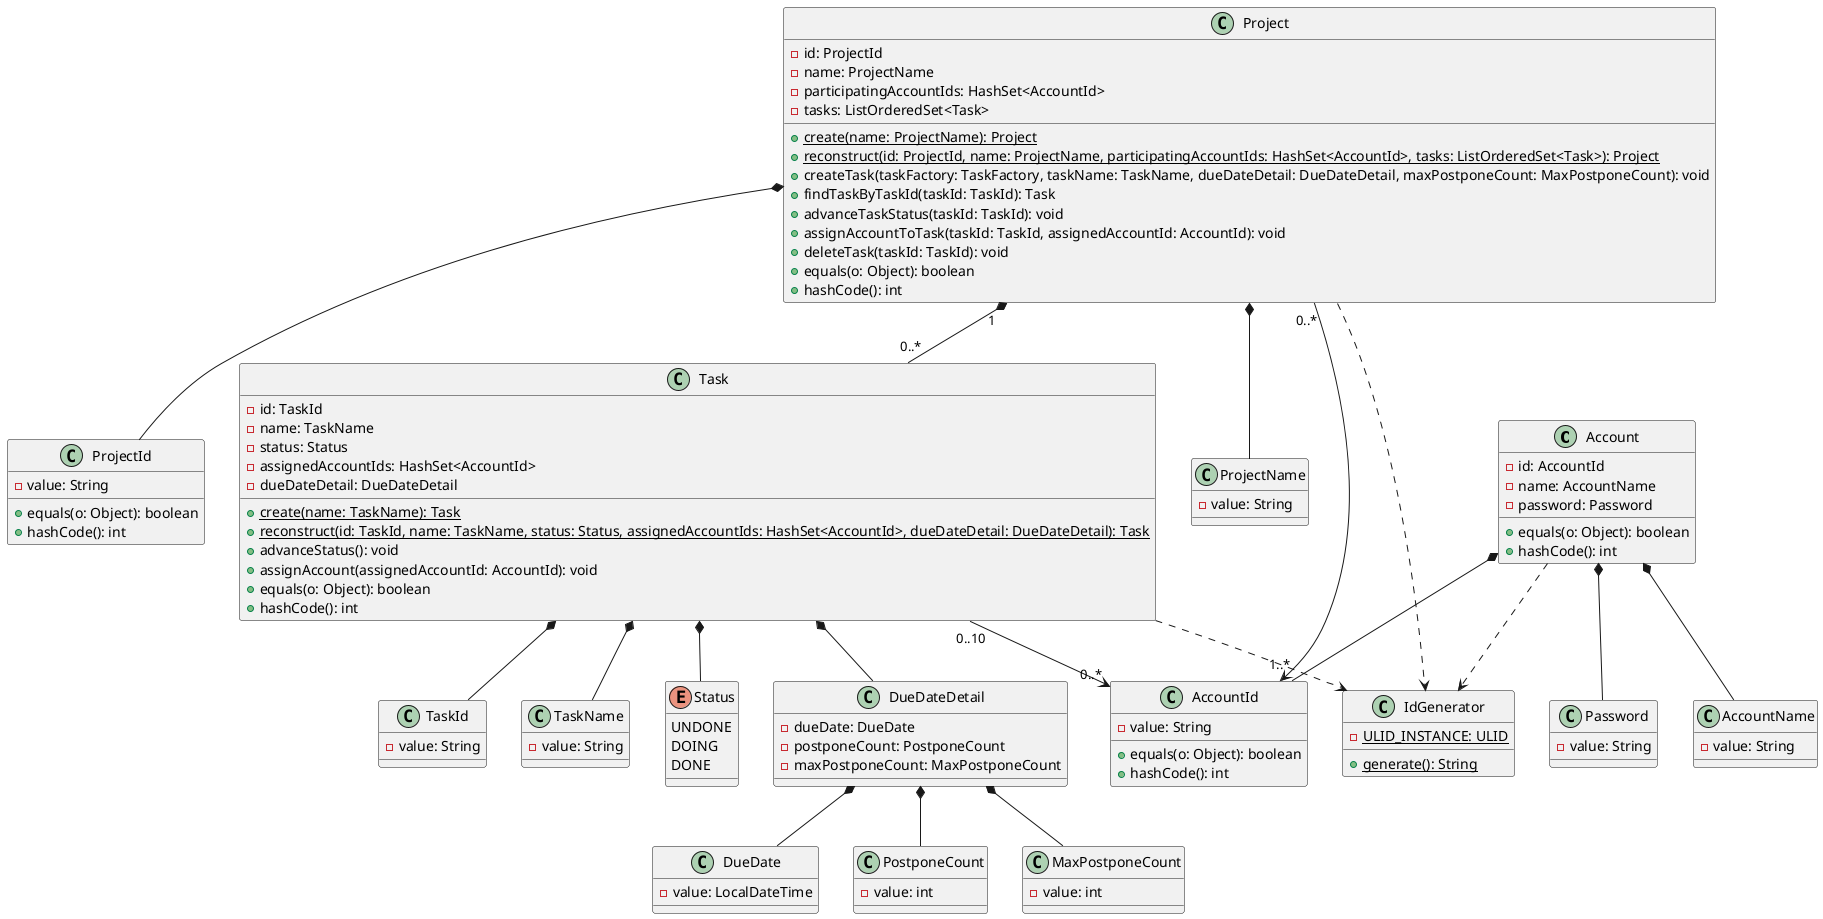 @startuml
class Account {
  - id: AccountId
  - name: AccountName
  - password: Password
  + equals(o: Object): boolean
  + hashCode(): int
}

class AccountId {
  - value: String
  + equals(o: Object): boolean
  + hashCode(): int
}

class AccountName {
  - value: String
}

class Password {
  - value: String
}

Account *-- AccountId
Account *-- AccountName
Account *-- Password
Account ..> IdGenerator

class Project {
  - id: ProjectId
  - name: ProjectName
  - participatingAccountIds: HashSet<AccountId>
  - tasks: ListOrderedSet<Task>
  {static} + create(name: ProjectName): Project
  {static} + reconstruct(id: ProjectId, name: ProjectName, participatingAccountIds: HashSet<AccountId>, tasks: ListOrderedSet<Task>): Project
  + createTask(taskFactory: TaskFactory, taskName: TaskName, dueDateDetail: DueDateDetail, maxPostponeCount: MaxPostponeCount): void
  + findTaskByTaskId(taskId: TaskId): Task
  + advanceTaskStatus(taskId: TaskId): void
  + assignAccountToTask(taskId: TaskId, assignedAccountId: AccountId): void
  + deleteTask(taskId: TaskId): void
  + equals(o: Object): boolean
  + hashCode(): int
}

class ProjectId {
  - value: String
  + equals(o: Object): boolean
  + hashCode(): int
}

class ProjectName {
  - value: String
}

Project *-- ProjectId
Project *-- ProjectName
Project "0..*" --> "1..*" AccountId
Project "1" *-- "0..*" Task
Project ..> IdGenerator

class Task {
  - id: TaskId
  - name: TaskName
  - status: Status
  - assignedAccountIds: HashSet<AccountId>
  - dueDateDetail: DueDateDetail
  {static} + create(name: TaskName): Task
  {static} + reconstruct(id: TaskId, name: TaskName, status: Status, assignedAccountIds: HashSet<AccountId>, dueDateDetail: DueDateDetail): Task
  + advanceStatus(): void
  + assignAccount(assignedAccountId: AccountId): void
  + equals(o: Object): boolean
  + hashCode(): int
}

class TaskId {
  - value: String
}

class TaskName {
  - value: String
}

enum Status {
  UNDONE
  DOING
  DONE
}

Task *-- TaskId
Task *-- TaskName
Task *-- Status
Task "0..10" --> "0..*" AccountId
Task *-- DueDateDetail
Task ..> IdGenerator

class DueDateDetail {
  - dueDate: DueDate
  - postponeCount: PostponeCount
  - maxPostponeCount: MaxPostponeCount
}

class DueDate {
  - value: LocalDateTime
}

class PostponeCount {
  - value: int
}

class MaxPostponeCount {
  - value: int
}

DueDateDetail *-- DueDate
DueDateDetail *-- PostponeCount
DueDateDetail *-- MaxPostponeCount

class IdGenerator {
  {static} - ULID_INSTANCE: ULID
  {static} + generate(): String
}
@enduml
